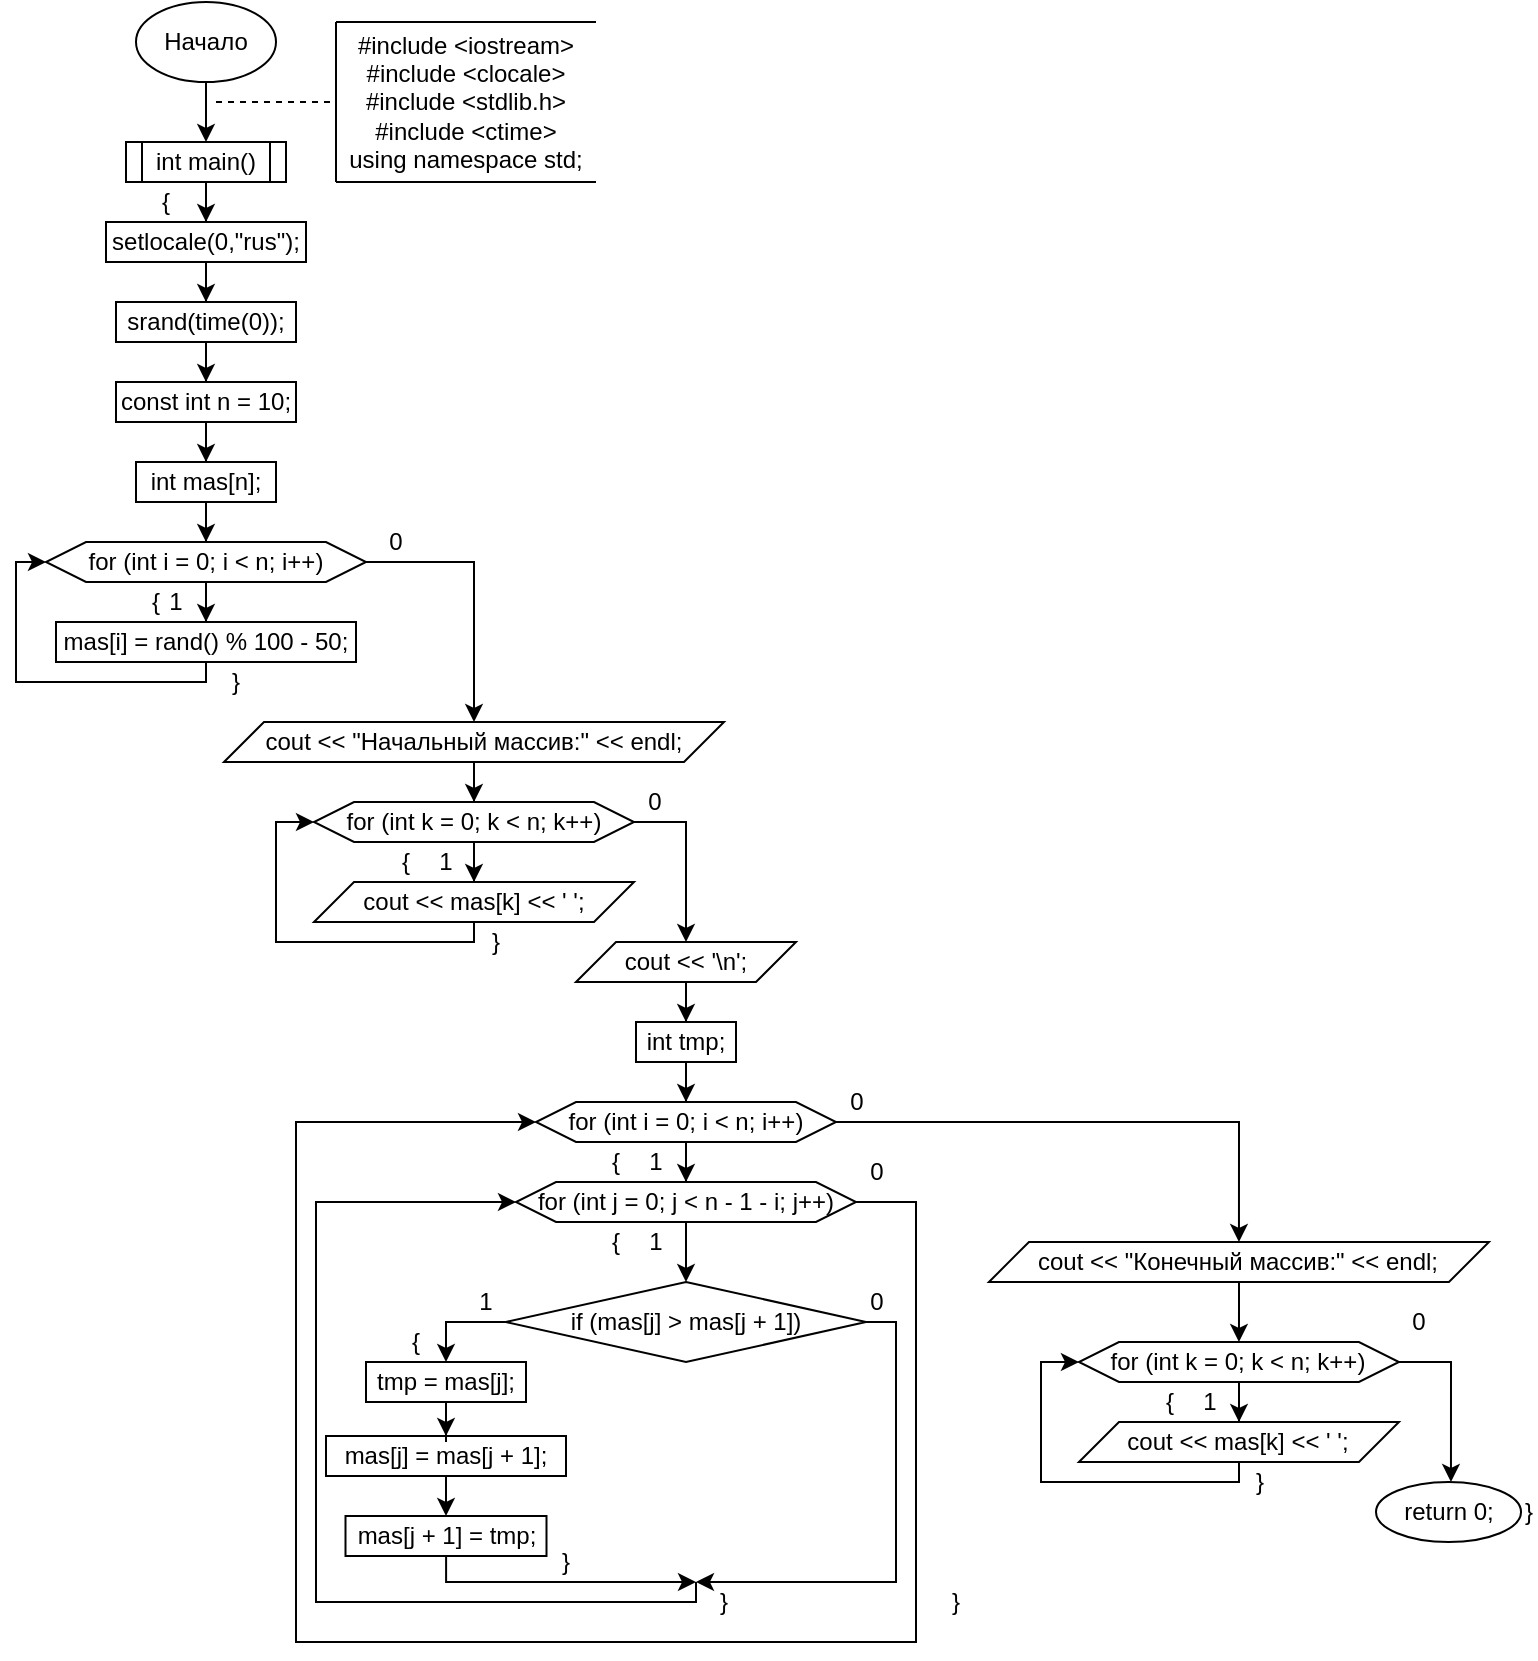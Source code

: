 <mxfile version="26.0.4">
  <diagram name="Страница — 1" id="wkYpkbcx60pAuh-b2wdD">
    <mxGraphModel dx="1050" dy="717" grid="1" gridSize="10" guides="1" tooltips="1" connect="1" arrows="1" fold="1" page="1" pageScale="1" pageWidth="827" pageHeight="1169" math="0" shadow="0">
      <root>
        <mxCell id="0" />
        <mxCell id="1" parent="0" />
        <mxCell id="b7Scjd0Z2R3FFszMgdHQ-4" style="edgeStyle=orthogonalEdgeStyle;rounded=0;orthogonalLoop=1;jettySize=auto;html=1;entryX=0.5;entryY=0;entryDx=0;entryDy=0;" parent="1" source="b7Scjd0Z2R3FFszMgdHQ-1" target="b7Scjd0Z2R3FFszMgdHQ-3" edge="1">
          <mxGeometry relative="1" as="geometry" />
        </mxCell>
        <mxCell id="b7Scjd0Z2R3FFszMgdHQ-1" value="Начало" style="ellipse;whiteSpace=wrap;html=1;" parent="1" vertex="1">
          <mxGeometry x="120" y="10" width="70" height="40" as="geometry" />
        </mxCell>
        <mxCell id="b7Scjd0Z2R3FFszMgdHQ-2" value="&lt;div&gt;#include &amp;lt;iostream&amp;gt;&lt;/div&gt;&lt;div&gt;#include &amp;lt;clocale&amp;gt;&lt;/div&gt;&lt;div&gt;#include &amp;lt;stdlib.h&amp;gt;&lt;/div&gt;&lt;div&gt;#include &amp;lt;ctime&amp;gt;&lt;/div&gt;&lt;div&gt;using namespace std;&lt;/div&gt;" style="text;html=1;align=center;verticalAlign=middle;whiteSpace=wrap;rounded=0;" parent="1" vertex="1">
          <mxGeometry x="220" y="20" width="130" height="80" as="geometry" />
        </mxCell>
        <mxCell id="b7Scjd0Z2R3FFszMgdHQ-13" style="edgeStyle=orthogonalEdgeStyle;rounded=0;orthogonalLoop=1;jettySize=auto;html=1;" parent="1" source="b7Scjd0Z2R3FFszMgdHQ-3" target="b7Scjd0Z2R3FFszMgdHQ-12" edge="1">
          <mxGeometry relative="1" as="geometry" />
        </mxCell>
        <mxCell id="b7Scjd0Z2R3FFszMgdHQ-3" value="int main()" style="shape=process;whiteSpace=wrap;html=1;backgroundOutline=1;" parent="1" vertex="1">
          <mxGeometry x="115" y="80" width="80" height="20" as="geometry" />
        </mxCell>
        <mxCell id="b7Scjd0Z2R3FFszMgdHQ-5" value="" style="endArrow=none;dashed=1;html=1;rounded=0;entryX=0;entryY=0.5;entryDx=0;entryDy=0;" parent="1" target="b7Scjd0Z2R3FFszMgdHQ-2" edge="1">
          <mxGeometry width="50" height="50" relative="1" as="geometry">
            <mxPoint x="160" y="60" as="sourcePoint" />
            <mxPoint x="290" y="140" as="targetPoint" />
          </mxGeometry>
        </mxCell>
        <mxCell id="b7Scjd0Z2R3FFszMgdHQ-6" value="" style="endArrow=none;html=1;rounded=0;entryX=0;entryY=0;entryDx=0;entryDy=0;exitX=0;exitY=1;exitDx=0;exitDy=0;" parent="1" source="b7Scjd0Z2R3FFszMgdHQ-2" target="b7Scjd0Z2R3FFszMgdHQ-2" edge="1">
          <mxGeometry width="50" height="50" relative="1" as="geometry">
            <mxPoint x="260" y="190" as="sourcePoint" />
            <mxPoint x="310" y="140" as="targetPoint" />
          </mxGeometry>
        </mxCell>
        <mxCell id="b7Scjd0Z2R3FFszMgdHQ-7" value="" style="endArrow=none;html=1;rounded=0;exitX=0;exitY=0;exitDx=0;exitDy=0;entryX=1;entryY=0;entryDx=0;entryDy=0;" parent="1" source="b7Scjd0Z2R3FFszMgdHQ-2" target="b7Scjd0Z2R3FFszMgdHQ-2" edge="1">
          <mxGeometry width="50" height="50" relative="1" as="geometry">
            <mxPoint x="250" y="200" as="sourcePoint" />
            <mxPoint x="300" y="150" as="targetPoint" />
          </mxGeometry>
        </mxCell>
        <mxCell id="b7Scjd0Z2R3FFszMgdHQ-8" value="" style="endArrow=none;html=1;rounded=0;exitX=0;exitY=1;exitDx=0;exitDy=0;entryX=1;entryY=1;entryDx=0;entryDy=0;" parent="1" source="b7Scjd0Z2R3FFszMgdHQ-2" target="b7Scjd0Z2R3FFszMgdHQ-2" edge="1">
          <mxGeometry width="50" height="50" relative="1" as="geometry">
            <mxPoint x="220" y="180" as="sourcePoint" />
            <mxPoint x="270" y="130" as="targetPoint" />
          </mxGeometry>
        </mxCell>
        <mxCell id="b7Scjd0Z2R3FFszMgdHQ-25" style="edgeStyle=orthogonalEdgeStyle;rounded=0;orthogonalLoop=1;jettySize=auto;html=1;entryX=0.5;entryY=0;entryDx=0;entryDy=0;" parent="1" source="b7Scjd0Z2R3FFszMgdHQ-9" target="b7Scjd0Z2R3FFszMgdHQ-19" edge="1">
          <mxGeometry relative="1" as="geometry" />
        </mxCell>
        <mxCell id="b7Scjd0Z2R3FFszMgdHQ-9" value="int mas[n];" style="rounded=0;whiteSpace=wrap;html=1;" parent="1" vertex="1">
          <mxGeometry x="120" y="240" width="70" height="20" as="geometry" />
        </mxCell>
        <mxCell id="b7Scjd0Z2R3FFszMgdHQ-16" style="edgeStyle=orthogonalEdgeStyle;rounded=0;orthogonalLoop=1;jettySize=auto;html=1;entryX=0.5;entryY=0;entryDx=0;entryDy=0;" parent="1" source="b7Scjd0Z2R3FFszMgdHQ-10" target="b7Scjd0Z2R3FFszMgdHQ-9" edge="1">
          <mxGeometry relative="1" as="geometry" />
        </mxCell>
        <mxCell id="b7Scjd0Z2R3FFszMgdHQ-10" value="const int n = 10;" style="rounded=0;whiteSpace=wrap;html=1;" parent="1" vertex="1">
          <mxGeometry x="110" y="200" width="90" height="20" as="geometry" />
        </mxCell>
        <mxCell id="b7Scjd0Z2R3FFszMgdHQ-15" style="edgeStyle=orthogonalEdgeStyle;rounded=0;orthogonalLoop=1;jettySize=auto;html=1;" parent="1" source="b7Scjd0Z2R3FFszMgdHQ-11" target="b7Scjd0Z2R3FFszMgdHQ-10" edge="1">
          <mxGeometry relative="1" as="geometry" />
        </mxCell>
        <mxCell id="b7Scjd0Z2R3FFszMgdHQ-11" value="srand(time(0));" style="rounded=0;whiteSpace=wrap;html=1;" parent="1" vertex="1">
          <mxGeometry x="110" y="160" width="90" height="20" as="geometry" />
        </mxCell>
        <mxCell id="b7Scjd0Z2R3FFszMgdHQ-14" style="edgeStyle=orthogonalEdgeStyle;rounded=0;orthogonalLoop=1;jettySize=auto;html=1;" parent="1" source="b7Scjd0Z2R3FFszMgdHQ-12" target="b7Scjd0Z2R3FFszMgdHQ-11" edge="1">
          <mxGeometry relative="1" as="geometry" />
        </mxCell>
        <mxCell id="b7Scjd0Z2R3FFszMgdHQ-12" value="setlocale(0,&quot;rus&quot;);" style="rounded=0;whiteSpace=wrap;html=1;" parent="1" vertex="1">
          <mxGeometry x="105" y="120" width="100" height="20" as="geometry" />
        </mxCell>
        <mxCell id="b7Scjd0Z2R3FFszMgdHQ-17" value="{" style="text;html=1;align=center;verticalAlign=middle;whiteSpace=wrap;rounded=0;" parent="1" vertex="1">
          <mxGeometry x="120" y="100" width="30" height="20" as="geometry" />
        </mxCell>
        <mxCell id="b7Scjd0Z2R3FFszMgdHQ-26" style="edgeStyle=orthogonalEdgeStyle;rounded=0;orthogonalLoop=1;jettySize=auto;html=1;entryX=0.5;entryY=0;entryDx=0;entryDy=0;" parent="1" source="b7Scjd0Z2R3FFszMgdHQ-19" target="b7Scjd0Z2R3FFszMgdHQ-20" edge="1">
          <mxGeometry relative="1" as="geometry" />
        </mxCell>
        <mxCell id="b7Scjd0Z2R3FFszMgdHQ-37" style="edgeStyle=orthogonalEdgeStyle;rounded=0;orthogonalLoop=1;jettySize=auto;html=1;entryX=0.5;entryY=0;entryDx=0;entryDy=0;" parent="1" source="b7Scjd0Z2R3FFszMgdHQ-19" target="b7Scjd0Z2R3FFszMgdHQ-33" edge="1">
          <mxGeometry relative="1" as="geometry">
            <Array as="points">
              <mxPoint x="289" y="290" />
            </Array>
          </mxGeometry>
        </mxCell>
        <mxCell id="b7Scjd0Z2R3FFszMgdHQ-19" value="for (int i = 0; i &amp;lt; n; i++)" style="shape=hexagon;perimeter=hexagonPerimeter2;whiteSpace=wrap;html=1;fixedSize=1;" parent="1" vertex="1">
          <mxGeometry x="75" y="280" width="160" height="20" as="geometry" />
        </mxCell>
        <mxCell id="b7Scjd0Z2R3FFszMgdHQ-27" style="edgeStyle=orthogonalEdgeStyle;rounded=0;orthogonalLoop=1;jettySize=auto;html=1;entryX=0;entryY=0.5;entryDx=0;entryDy=0;" parent="1" source="b7Scjd0Z2R3FFszMgdHQ-20" target="b7Scjd0Z2R3FFszMgdHQ-19" edge="1">
          <mxGeometry relative="1" as="geometry">
            <mxPoint x="60" y="290" as="targetPoint" />
            <Array as="points">
              <mxPoint x="155" y="350" />
              <mxPoint x="60" y="350" />
              <mxPoint x="60" y="290" />
            </Array>
          </mxGeometry>
        </mxCell>
        <mxCell id="b7Scjd0Z2R3FFszMgdHQ-20" value="mas[i] = rand() % 100 - 50;" style="rounded=0;whiteSpace=wrap;html=1;" parent="1" vertex="1">
          <mxGeometry x="80" y="320" width="150" height="20" as="geometry" />
        </mxCell>
        <mxCell id="b7Scjd0Z2R3FFszMgdHQ-28" value="1" style="text;html=1;align=center;verticalAlign=middle;whiteSpace=wrap;rounded=0;" parent="1" vertex="1">
          <mxGeometry x="130" y="300" width="20" height="20" as="geometry" />
        </mxCell>
        <mxCell id="b7Scjd0Z2R3FFszMgdHQ-29" value="{" style="text;html=1;align=center;verticalAlign=middle;whiteSpace=wrap;rounded=0;" parent="1" vertex="1">
          <mxGeometry x="120" y="300" width="20" height="20" as="geometry" />
        </mxCell>
        <mxCell id="b7Scjd0Z2R3FFszMgdHQ-43" style="edgeStyle=orthogonalEdgeStyle;rounded=0;orthogonalLoop=1;jettySize=auto;html=1;entryX=0.5;entryY=0;entryDx=0;entryDy=0;" parent="1" source="b7Scjd0Z2R3FFszMgdHQ-33" target="b7Scjd0Z2R3FFszMgdHQ-39" edge="1">
          <mxGeometry relative="1" as="geometry" />
        </mxCell>
        <mxCell id="b7Scjd0Z2R3FFszMgdHQ-33" value="cout &amp;lt;&amp;lt; &quot;Начальный массив:&quot; &amp;lt;&amp;lt; endl;" style="shape=parallelogram;perimeter=parallelogramPerimeter;whiteSpace=wrap;html=1;fixedSize=1;" parent="1" vertex="1">
          <mxGeometry x="164" y="370" width="250" height="20" as="geometry" />
        </mxCell>
        <mxCell id="b7Scjd0Z2R3FFszMgdHQ-34" value="}" style="text;html=1;align=center;verticalAlign=middle;whiteSpace=wrap;rounded=0;" parent="1" vertex="1">
          <mxGeometry x="160" y="340" width="20" height="20" as="geometry" />
        </mxCell>
        <mxCell id="b7Scjd0Z2R3FFszMgdHQ-36" value="0" style="text;html=1;align=center;verticalAlign=middle;whiteSpace=wrap;rounded=0;" parent="1" vertex="1">
          <mxGeometry x="235" y="270" width="30" height="20" as="geometry" />
        </mxCell>
        <mxCell id="b7Scjd0Z2R3FFszMgdHQ-44" style="edgeStyle=orthogonalEdgeStyle;rounded=0;orthogonalLoop=1;jettySize=auto;html=1;" parent="1" source="b7Scjd0Z2R3FFszMgdHQ-39" target="b7Scjd0Z2R3FFszMgdHQ-41" edge="1">
          <mxGeometry relative="1" as="geometry" />
        </mxCell>
        <mxCell id="b7Scjd0Z2R3FFszMgdHQ-50" style="edgeStyle=orthogonalEdgeStyle;rounded=0;orthogonalLoop=1;jettySize=auto;html=1;entryX=0.5;entryY=0;entryDx=0;entryDy=0;" parent="1" source="b7Scjd0Z2R3FFszMgdHQ-39" target="b7Scjd0Z2R3FFszMgdHQ-42" edge="1">
          <mxGeometry relative="1" as="geometry">
            <Array as="points">
              <mxPoint x="395" y="420" />
            </Array>
          </mxGeometry>
        </mxCell>
        <mxCell id="b7Scjd0Z2R3FFszMgdHQ-39" value="for (int k = 0; k &amp;lt; n; k++)" style="shape=hexagon;perimeter=hexagonPerimeter2;whiteSpace=wrap;html=1;fixedSize=1;" parent="1" vertex="1">
          <mxGeometry x="209" y="410" width="160" height="20" as="geometry" />
        </mxCell>
        <mxCell id="b7Scjd0Z2R3FFszMgdHQ-45" style="edgeStyle=orthogonalEdgeStyle;rounded=0;orthogonalLoop=1;jettySize=auto;html=1;entryX=0;entryY=0.5;entryDx=0;entryDy=0;" parent="1" source="b7Scjd0Z2R3FFszMgdHQ-41" target="b7Scjd0Z2R3FFszMgdHQ-39" edge="1">
          <mxGeometry relative="1" as="geometry">
            <mxPoint x="180" y="420" as="targetPoint" />
            <Array as="points">
              <mxPoint x="289" y="480" />
              <mxPoint x="190" y="480" />
              <mxPoint x="190" y="420" />
            </Array>
          </mxGeometry>
        </mxCell>
        <mxCell id="b7Scjd0Z2R3FFszMgdHQ-41" value="cout &amp;lt;&amp;lt; mas[k] &amp;lt;&amp;lt; &#39; &#39;;" style="shape=parallelogram;perimeter=parallelogramPerimeter;whiteSpace=wrap;html=1;fixedSize=1;" parent="1" vertex="1">
          <mxGeometry x="209" y="450" width="160" height="20" as="geometry" />
        </mxCell>
        <mxCell id="b7Scjd0Z2R3FFszMgdHQ-52" style="edgeStyle=orthogonalEdgeStyle;rounded=0;orthogonalLoop=1;jettySize=auto;html=1;" parent="1" source="b7Scjd0Z2R3FFszMgdHQ-42" target="b7Scjd0Z2R3FFszMgdHQ-51" edge="1">
          <mxGeometry relative="1" as="geometry" />
        </mxCell>
        <mxCell id="b7Scjd0Z2R3FFszMgdHQ-42" value="cout &amp;lt;&amp;lt; &#39;\n&#39;;" style="shape=parallelogram;perimeter=parallelogramPerimeter;whiteSpace=wrap;html=1;fixedSize=1;" parent="1" vertex="1">
          <mxGeometry x="340" y="480" width="110" height="20" as="geometry" />
        </mxCell>
        <mxCell id="b7Scjd0Z2R3FFszMgdHQ-46" value="{" style="text;html=1;align=center;verticalAlign=middle;whiteSpace=wrap;rounded=0;" parent="1" vertex="1">
          <mxGeometry x="245" y="430" width="20" height="20" as="geometry" />
        </mxCell>
        <mxCell id="b7Scjd0Z2R3FFszMgdHQ-47" value="1" style="text;html=1;align=center;verticalAlign=middle;whiteSpace=wrap;rounded=0;" parent="1" vertex="1">
          <mxGeometry x="265" y="430" width="20" height="20" as="geometry" />
        </mxCell>
        <mxCell id="b7Scjd0Z2R3FFszMgdHQ-48" value="0" style="text;html=1;align=center;verticalAlign=middle;whiteSpace=wrap;rounded=0;" parent="1" vertex="1">
          <mxGeometry x="369" y="400" width="21" height="20" as="geometry" />
        </mxCell>
        <mxCell id="b7Scjd0Z2R3FFszMgdHQ-49" value="}" style="text;html=1;align=center;verticalAlign=middle;whiteSpace=wrap;rounded=0;" parent="1" vertex="1">
          <mxGeometry x="290" y="470" width="20" height="20" as="geometry" />
        </mxCell>
        <mxCell id="b7Scjd0Z2R3FFszMgdHQ-55" style="edgeStyle=orthogonalEdgeStyle;rounded=0;orthogonalLoop=1;jettySize=auto;html=1;entryX=0.5;entryY=0;entryDx=0;entryDy=0;" parent="1" source="b7Scjd0Z2R3FFszMgdHQ-51" target="b7Scjd0Z2R3FFszMgdHQ-53" edge="1">
          <mxGeometry relative="1" as="geometry" />
        </mxCell>
        <mxCell id="b7Scjd0Z2R3FFszMgdHQ-51" value="int tmp;" style="rounded=0;whiteSpace=wrap;html=1;" parent="1" vertex="1">
          <mxGeometry x="370" y="520" width="50" height="20" as="geometry" />
        </mxCell>
        <mxCell id="b7Scjd0Z2R3FFszMgdHQ-56" style="edgeStyle=orthogonalEdgeStyle;rounded=0;orthogonalLoop=1;jettySize=auto;html=1;" parent="1" source="b7Scjd0Z2R3FFszMgdHQ-53" target="b7Scjd0Z2R3FFszMgdHQ-54" edge="1">
          <mxGeometry relative="1" as="geometry" />
        </mxCell>
        <mxCell id="b7Scjd0Z2R3FFszMgdHQ-76" style="edgeStyle=orthogonalEdgeStyle;rounded=0;orthogonalLoop=1;jettySize=auto;html=1;entryX=0.5;entryY=0;entryDx=0;entryDy=0;" parent="1" source="b7Scjd0Z2R3FFszMgdHQ-53" target="b7Scjd0Z2R3FFszMgdHQ-77" edge="1">
          <mxGeometry relative="1" as="geometry">
            <mxPoint x="680" y="610" as="targetPoint" />
          </mxGeometry>
        </mxCell>
        <mxCell id="b7Scjd0Z2R3FFszMgdHQ-53" value="for (int i = 0; i &amp;lt; n; i++)" style="shape=hexagon;perimeter=hexagonPerimeter2;whiteSpace=wrap;html=1;fixedSize=1;" parent="1" vertex="1">
          <mxGeometry x="320" y="560" width="150" height="20" as="geometry" />
        </mxCell>
        <mxCell id="b7Scjd0Z2R3FFszMgdHQ-58" style="edgeStyle=orthogonalEdgeStyle;rounded=0;orthogonalLoop=1;jettySize=auto;html=1;entryX=0.5;entryY=0;entryDx=0;entryDy=0;" parent="1" source="b7Scjd0Z2R3FFszMgdHQ-54" target="b7Scjd0Z2R3FFszMgdHQ-57" edge="1">
          <mxGeometry relative="1" as="geometry" />
        </mxCell>
        <mxCell id="b7Scjd0Z2R3FFszMgdHQ-74" style="edgeStyle=orthogonalEdgeStyle;rounded=0;orthogonalLoop=1;jettySize=auto;html=1;entryX=0;entryY=0.5;entryDx=0;entryDy=0;" parent="1" source="b7Scjd0Z2R3FFszMgdHQ-54" target="b7Scjd0Z2R3FFszMgdHQ-53" edge="1">
          <mxGeometry relative="1" as="geometry">
            <mxPoint x="200" y="570" as="targetPoint" />
            <Array as="points">
              <mxPoint x="510" y="610" />
              <mxPoint x="510" y="830" />
              <mxPoint x="200" y="830" />
              <mxPoint x="200" y="570" />
            </Array>
          </mxGeometry>
        </mxCell>
        <mxCell id="b7Scjd0Z2R3FFszMgdHQ-54" value="for (int j = 0; j &amp;lt; n - 1 - i; j++)" style="shape=hexagon;perimeter=hexagonPerimeter2;whiteSpace=wrap;html=1;fixedSize=1;" parent="1" vertex="1">
          <mxGeometry x="310" y="600" width="170" height="20" as="geometry" />
        </mxCell>
        <mxCell id="b7Scjd0Z2R3FFszMgdHQ-68" style="edgeStyle=orthogonalEdgeStyle;rounded=0;orthogonalLoop=1;jettySize=auto;html=1;entryX=0.5;entryY=0;entryDx=0;entryDy=0;" parent="1" source="b7Scjd0Z2R3FFszMgdHQ-57" target="b7Scjd0Z2R3FFszMgdHQ-67" edge="1">
          <mxGeometry relative="1" as="geometry">
            <Array as="points">
              <mxPoint x="275" y="670" />
            </Array>
          </mxGeometry>
        </mxCell>
        <mxCell id="b7Scjd0Z2R3FFszMgdHQ-72" style="edgeStyle=orthogonalEdgeStyle;rounded=0;orthogonalLoop=1;jettySize=auto;html=1;" parent="1" source="b7Scjd0Z2R3FFszMgdHQ-57" edge="1">
          <mxGeometry relative="1" as="geometry">
            <mxPoint x="400" y="800" as="targetPoint" />
            <Array as="points">
              <mxPoint x="500" y="670" />
              <mxPoint x="500" y="800" />
            </Array>
          </mxGeometry>
        </mxCell>
        <mxCell id="b7Scjd0Z2R3FFszMgdHQ-57" value="if (mas[j] &amp;gt; mas[j + 1])" style="rhombus;whiteSpace=wrap;html=1;" parent="1" vertex="1">
          <mxGeometry x="305" y="650" width="180" height="40" as="geometry" />
        </mxCell>
        <mxCell id="b7Scjd0Z2R3FFszMgdHQ-59" value="1" style="text;html=1;align=center;verticalAlign=middle;whiteSpace=wrap;rounded=0;" parent="1" vertex="1">
          <mxGeometry x="370" y="580" width="20" height="20" as="geometry" />
        </mxCell>
        <mxCell id="b7Scjd0Z2R3FFszMgdHQ-60" value="1" style="text;html=1;align=center;verticalAlign=middle;whiteSpace=wrap;rounded=0;" parent="1" vertex="1">
          <mxGeometry x="370" y="620" width="20" height="20" as="geometry" />
        </mxCell>
        <mxCell id="b7Scjd0Z2R3FFszMgdHQ-61" value="1" style="text;html=1;align=center;verticalAlign=middle;whiteSpace=wrap;rounded=0;" parent="1" vertex="1">
          <mxGeometry x="285" y="650" width="20" height="20" as="geometry" />
        </mxCell>
        <mxCell id="b7Scjd0Z2R3FFszMgdHQ-62" value="0" style="text;html=1;align=center;verticalAlign=middle;whiteSpace=wrap;rounded=0;" parent="1" vertex="1">
          <mxGeometry x="480" y="650" width="21" height="20" as="geometry" />
        </mxCell>
        <mxCell id="b7Scjd0Z2R3FFszMgdHQ-63" value="{" style="text;html=1;align=center;verticalAlign=middle;whiteSpace=wrap;rounded=0;" parent="1" vertex="1">
          <mxGeometry x="350" y="580" width="20" height="20" as="geometry" />
        </mxCell>
        <mxCell id="b7Scjd0Z2R3FFszMgdHQ-64" value="{" style="text;html=1;align=center;verticalAlign=middle;whiteSpace=wrap;rounded=0;" parent="1" vertex="1">
          <mxGeometry x="350" y="620" width="20" height="20" as="geometry" />
        </mxCell>
        <mxCell id="b7Scjd0Z2R3FFszMgdHQ-71" style="edgeStyle=orthogonalEdgeStyle;rounded=0;orthogonalLoop=1;jettySize=auto;html=1;" parent="1" source="b7Scjd0Z2R3FFszMgdHQ-65" edge="1">
          <mxGeometry relative="1" as="geometry">
            <mxPoint x="400" y="800" as="targetPoint" />
            <Array as="points">
              <mxPoint x="275" y="800" />
              <mxPoint x="400" y="800" />
            </Array>
          </mxGeometry>
        </mxCell>
        <mxCell id="b7Scjd0Z2R3FFszMgdHQ-65" value="mas[j + 1] = tmp;" style="rounded=0;whiteSpace=wrap;html=1;" parent="1" vertex="1">
          <mxGeometry x="224.75" y="767" width="100.5" height="20" as="geometry" />
        </mxCell>
        <mxCell id="b7Scjd0Z2R3FFszMgdHQ-70" style="edgeStyle=orthogonalEdgeStyle;rounded=0;orthogonalLoop=1;jettySize=auto;html=1;" parent="1" source="b7Scjd0Z2R3FFszMgdHQ-66" target="b7Scjd0Z2R3FFszMgdHQ-65" edge="1">
          <mxGeometry relative="1" as="geometry" />
        </mxCell>
        <mxCell id="b7Scjd0Z2R3FFszMgdHQ-66" value="mas[j] = mas[j + 1];" style="rounded=0;whiteSpace=wrap;html=1;" parent="1" vertex="1">
          <mxGeometry x="215" y="727" width="120" height="20" as="geometry" />
        </mxCell>
        <mxCell id="b7Scjd0Z2R3FFszMgdHQ-69" style="edgeStyle=orthogonalEdgeStyle;rounded=0;orthogonalLoop=1;jettySize=auto;html=1;entryX=0.5;entryY=0;entryDx=0;entryDy=0;" parent="1" source="b7Scjd0Z2R3FFszMgdHQ-67" target="b7Scjd0Z2R3FFszMgdHQ-66" edge="1">
          <mxGeometry relative="1" as="geometry" />
        </mxCell>
        <mxCell id="b7Scjd0Z2R3FFszMgdHQ-67" value="tmp = mas[j];" style="rounded=0;whiteSpace=wrap;html=1;" parent="1" vertex="1">
          <mxGeometry x="235" y="690" width="80" height="20" as="geometry" />
        </mxCell>
        <mxCell id="b7Scjd0Z2R3FFszMgdHQ-73" value="" style="endArrow=classic;html=1;rounded=0;entryX=0;entryY=0.5;entryDx=0;entryDy=0;" parent="1" target="b7Scjd0Z2R3FFszMgdHQ-54" edge="1">
          <mxGeometry width="50" height="50" relative="1" as="geometry">
            <mxPoint x="400" y="800" as="sourcePoint" />
            <mxPoint x="270" y="610" as="targetPoint" />
            <Array as="points">
              <mxPoint x="400" y="810" />
              <mxPoint x="210" y="810" />
              <mxPoint x="210" y="610" />
            </Array>
          </mxGeometry>
        </mxCell>
        <mxCell id="b7Scjd0Z2R3FFszMgdHQ-75" value="0" style="text;html=1;align=center;verticalAlign=middle;whiteSpace=wrap;rounded=0;" parent="1" vertex="1">
          <mxGeometry x="480" y="585" width="21" height="20" as="geometry" />
        </mxCell>
        <mxCell id="b7Scjd0Z2R3FFszMgdHQ-89" style="edgeStyle=orthogonalEdgeStyle;rounded=0;orthogonalLoop=1;jettySize=auto;html=1;entryX=0.5;entryY=0;entryDx=0;entryDy=0;" parent="1" source="b7Scjd0Z2R3FFszMgdHQ-77" target="b7Scjd0Z2R3FFszMgdHQ-81" edge="1">
          <mxGeometry relative="1" as="geometry" />
        </mxCell>
        <mxCell id="b7Scjd0Z2R3FFszMgdHQ-77" value="cout &amp;lt;&amp;lt; &quot;Конечный массив:&quot; &amp;lt;&amp;lt; endl;" style="shape=parallelogram;perimeter=parallelogramPerimeter;whiteSpace=wrap;html=1;fixedSize=1;" parent="1" vertex="1">
          <mxGeometry x="546.48" y="630" width="250" height="20" as="geometry" />
        </mxCell>
        <mxCell id="b7Scjd0Z2R3FFszMgdHQ-78" value="0" style="text;html=1;align=center;verticalAlign=middle;whiteSpace=wrap;rounded=0;" parent="1" vertex="1">
          <mxGeometry x="470" y="550" width="21" height="20" as="geometry" />
        </mxCell>
        <mxCell id="b7Scjd0Z2R3FFszMgdHQ-79" style="edgeStyle=orthogonalEdgeStyle;rounded=0;orthogonalLoop=1;jettySize=auto;html=1;" parent="1" source="b7Scjd0Z2R3FFszMgdHQ-81" target="b7Scjd0Z2R3FFszMgdHQ-83" edge="1">
          <mxGeometry relative="1" as="geometry" />
        </mxCell>
        <mxCell id="b7Scjd0Z2R3FFszMgdHQ-80" style="edgeStyle=orthogonalEdgeStyle;rounded=0;orthogonalLoop=1;jettySize=auto;html=1;entryX=0.5;entryY=0;entryDx=0;entryDy=0;" parent="1" source="b7Scjd0Z2R3FFszMgdHQ-81" edge="1">
          <mxGeometry relative="1" as="geometry">
            <mxPoint x="777.48" y="750" as="targetPoint" />
            <Array as="points">
              <mxPoint x="777.48" y="690" />
            </Array>
          </mxGeometry>
        </mxCell>
        <mxCell id="b7Scjd0Z2R3FFszMgdHQ-81" value="for (int k = 0; k &amp;lt; n; k++)" style="shape=hexagon;perimeter=hexagonPerimeter2;whiteSpace=wrap;html=1;fixedSize=1;" parent="1" vertex="1">
          <mxGeometry x="591.48" y="680" width="160" height="20" as="geometry" />
        </mxCell>
        <mxCell id="b7Scjd0Z2R3FFszMgdHQ-82" style="edgeStyle=orthogonalEdgeStyle;rounded=0;orthogonalLoop=1;jettySize=auto;html=1;entryX=0;entryY=0.5;entryDx=0;entryDy=0;" parent="1" source="b7Scjd0Z2R3FFszMgdHQ-83" target="b7Scjd0Z2R3FFszMgdHQ-81" edge="1">
          <mxGeometry relative="1" as="geometry">
            <mxPoint x="562.48" y="690" as="targetPoint" />
            <Array as="points">
              <mxPoint x="671.48" y="750" />
              <mxPoint x="572.48" y="750" />
              <mxPoint x="572.48" y="690" />
            </Array>
          </mxGeometry>
        </mxCell>
        <mxCell id="b7Scjd0Z2R3FFszMgdHQ-83" value="cout &amp;lt;&amp;lt; mas[k] &amp;lt;&amp;lt; &#39; &#39;;" style="shape=parallelogram;perimeter=parallelogramPerimeter;whiteSpace=wrap;html=1;fixedSize=1;" parent="1" vertex="1">
          <mxGeometry x="591.48" y="720" width="160" height="20" as="geometry" />
        </mxCell>
        <mxCell id="b7Scjd0Z2R3FFszMgdHQ-84" value="{" style="text;html=1;align=center;verticalAlign=middle;whiteSpace=wrap;rounded=0;" parent="1" vertex="1">
          <mxGeometry x="627.48" y="700" width="20" height="20" as="geometry" />
        </mxCell>
        <mxCell id="b7Scjd0Z2R3FFszMgdHQ-85" value="1" style="text;html=1;align=center;verticalAlign=middle;whiteSpace=wrap;rounded=0;" parent="1" vertex="1">
          <mxGeometry x="647.48" y="700" width="20" height="20" as="geometry" />
        </mxCell>
        <mxCell id="b7Scjd0Z2R3FFszMgdHQ-86" value="0" style="text;html=1;align=center;verticalAlign=middle;whiteSpace=wrap;rounded=0;" parent="1" vertex="1">
          <mxGeometry x="751.48" y="660" width="21" height="20" as="geometry" />
        </mxCell>
        <mxCell id="b7Scjd0Z2R3FFszMgdHQ-87" value="}" style="text;html=1;align=center;verticalAlign=middle;whiteSpace=wrap;rounded=0;" parent="1" vertex="1">
          <mxGeometry x="672.48" y="740" width="20" height="20" as="geometry" />
        </mxCell>
        <mxCell id="b7Scjd0Z2R3FFszMgdHQ-90" value="return 0;" style="ellipse;whiteSpace=wrap;html=1;" parent="1" vertex="1">
          <mxGeometry x="740" y="750" width="72.52" height="30" as="geometry" />
        </mxCell>
        <mxCell id="b7Scjd0Z2R3FFszMgdHQ-91" value="}" style="text;html=1;align=center;verticalAlign=middle;whiteSpace=wrap;rounded=0;" parent="1" vertex="1">
          <mxGeometry x="812.52" y="755" width="7.48" height="20" as="geometry" />
        </mxCell>
        <mxCell id="b7Scjd0Z2R3FFszMgdHQ-92" value="{" style="text;html=1;align=center;verticalAlign=middle;whiteSpace=wrap;rounded=0;" parent="1" vertex="1">
          <mxGeometry x="250" y="670" width="20" height="20" as="geometry" />
        </mxCell>
        <mxCell id="b7Scjd0Z2R3FFszMgdHQ-93" value="}" style="text;html=1;align=center;verticalAlign=middle;whiteSpace=wrap;rounded=0;" parent="1" vertex="1">
          <mxGeometry x="325.25" y="780" width="20" height="20" as="geometry" />
        </mxCell>
        <mxCell id="SZe_e2fXJ__fGb8Dku0W-1" value="}" style="text;html=1;align=center;verticalAlign=middle;whiteSpace=wrap;rounded=0;" vertex="1" parent="1">
          <mxGeometry x="404" y="800" width="20" height="20" as="geometry" />
        </mxCell>
        <mxCell id="SZe_e2fXJ__fGb8Dku0W-2" value="}" style="text;html=1;align=center;verticalAlign=middle;whiteSpace=wrap;rounded=0;" vertex="1" parent="1">
          <mxGeometry x="520" y="800" width="20" height="20" as="geometry" />
        </mxCell>
      </root>
    </mxGraphModel>
  </diagram>
</mxfile>
